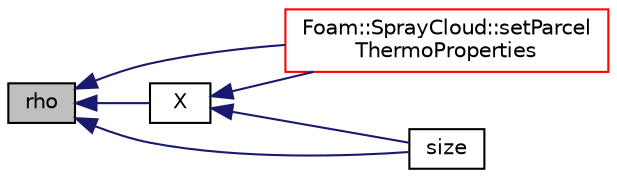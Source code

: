 digraph "rho"
{
  bgcolor="transparent";
  edge [fontname="Helvetica",fontsize="10",labelfontname="Helvetica",labelfontsize="10"];
  node [fontname="Helvetica",fontsize="10",shape=record];
  rankdir="LR";
  Node1 [label="rho",height=0.2,width=0.4,color="black", fillcolor="grey75", style="filled", fontcolor="black"];
  Node1 -> Node2 [dir="back",color="midnightblue",fontsize="10",style="solid",fontname="Helvetica"];
  Node2 [label="Foam::SprayCloud::setParcel\lThermoProperties",height=0.2,width=0.4,color="red",URL="$a02481.html#a3b7f36d51838109c584a2ae57c525d57",tooltip="Set parcel thermo properties. "];
  Node1 -> Node3 [dir="back",color="midnightblue",fontsize="10",style="solid",fontname="Helvetica"];
  Node3 [label="size",height=0.2,width=0.4,color="black",URL="$a01386.html#a65cea301e2d6033c43932d12d91c792f",tooltip="Return the number of liquids in the mixture. "];
  Node1 -> Node4 [dir="back",color="midnightblue",fontsize="10",style="solid",fontname="Helvetica"];
  Node4 [label="X",height=0.2,width=0.4,color="black",URL="$a01386.html#a3ca3d8001d29e23710a95ca9c9ef6eff",tooltip="Returns the mole fractions corresponding to the given mass fractions. "];
  Node4 -> Node2 [dir="back",color="midnightblue",fontsize="10",style="solid",fontname="Helvetica"];
  Node4 -> Node3 [dir="back",color="midnightblue",fontsize="10",style="solid",fontname="Helvetica"];
}
